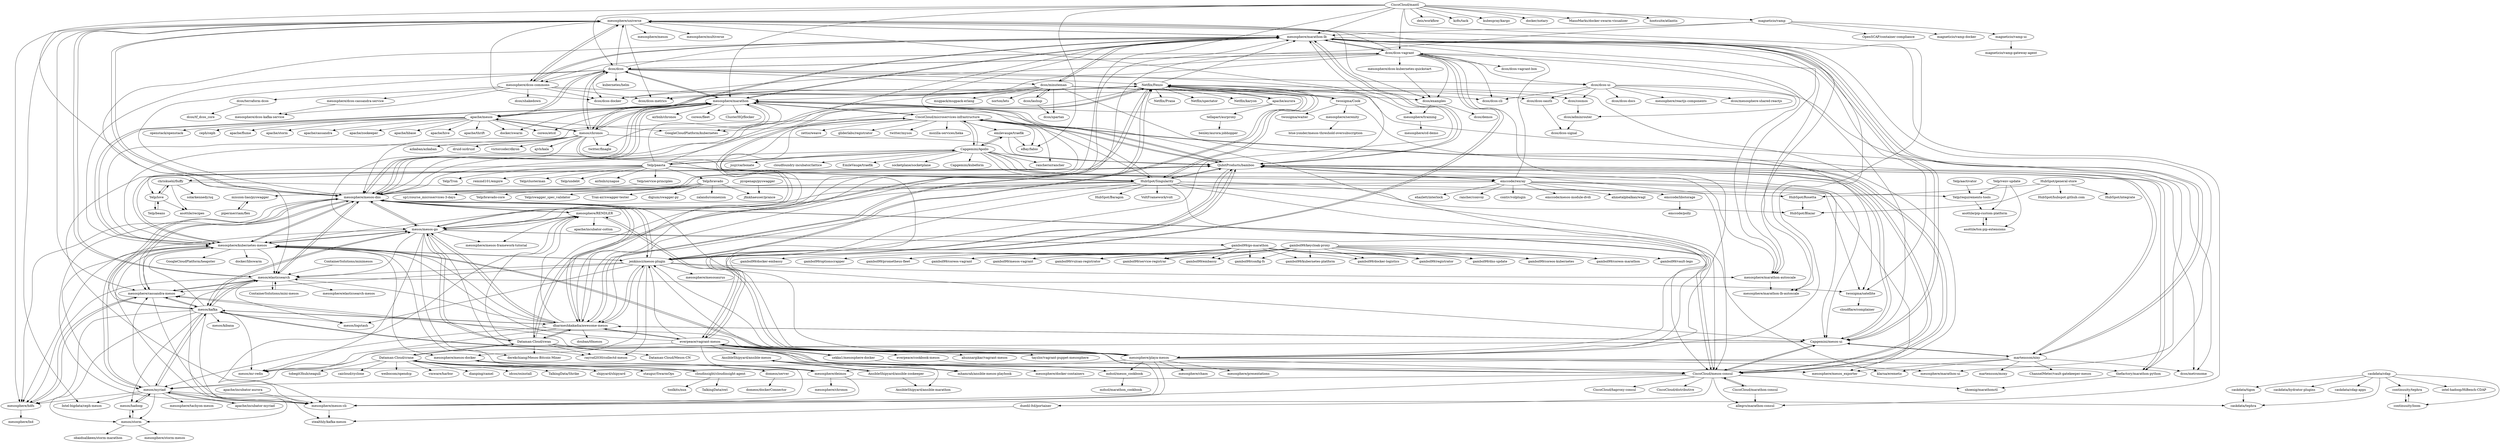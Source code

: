 digraph G {
"dcos/examples" -> "dcos/demos"
"dcos/examples" -> "mesosphere/training"
"dcos/dcos" -> "dcos/dcos-vagrant"
"dcos/dcos" -> "mesosphere/marathon"
"dcos/dcos" -> "apache/mesos"
"dcos/dcos" -> "mesosphere/marathon-lb"
"dcos/dcos" -> "mesosphere/universe"
"dcos/dcos" -> "dcos/dcos-ui"
"dcos/dcos" -> "mesosphere/mesos-dns"
"dcos/dcos" -> "dcos/minuteman"
"dcos/dcos" -> "mesos/chronos"
"dcos/dcos" -> "mesosphere/dcos-commons"
"dcos/dcos" -> "mesosphere/kubernetes-mesos"
"dcos/dcos" -> "dcos/dcos-docker"
"dcos/dcos" -> "kubernetes/helm" ["e"=1]
"dcos/dcos" -> "QubitProducts/bamboo"
"dcos/dcos" -> "Netflix/Fenzo"
"mesosphere/dcos-commons" -> "dcos/dcos-metrics"
"mesosphere/dcos-commons" -> "mesosphere/dcos-kafka-service"
"mesosphere/dcos-commons" -> "mesosphere/universe"
"mesosphere/dcos-commons" -> "mesosphere/dcos-cassandra-service"
"mesosphere/dcos-commons" -> "dcos/terraform-dcos"
"mesosphere/dcos-commons" -> "dcos/dcos-docker"
"mesosphere/dcos-commons" -> "dcos/shakedown"
"mesosphere/dcos-commons" -> "dcos/examples"
"mesosphere/dcos-commons" -> "mesosphere/marathon-lb"
"apache/incubator-aurora" -> "mesosphere/mesos-cli"
"mesosphere/marathon" -> "apache/mesos"
"mesosphere/marathon" -> "mesos/chronos"
"mesosphere/marathon" -> "dcos/dcos"
"mesosphere/marathon" -> "mesosphere/mesos-dns"
"mesosphere/marathon" -> "mesosphere/kubernetes-mesos"
"mesosphere/marathon" -> "QubitProducts/bamboo"
"mesosphere/marathon" -> "mesosphere/marathon-lb"
"mesosphere/marathon" -> "GoogleCloudPlatform/kubernetes" ["e"=1]
"mesosphere/marathon" -> "airbnb/chronos" ["e"=1]
"mesosphere/marathon" -> "coreos/fleet" ["e"=1]
"mesosphere/marathon" -> "docker/swarm" ["e"=1]
"mesosphere/marathon" -> "coreos/etcd" ["e"=1]
"mesosphere/marathon" -> "ClusterHQ/flocker" ["e"=1]
"mesosphere/marathon" -> "twitter/finagle" ["e"=1]
"mesosphere/marathon" -> "CiscoCloud/microservices-infrastructure"
"gambol99/go-marathon" -> "gambol99/coreos-vagrant"
"gambol99/go-marathon" -> "gambol99/mesos-vagrant"
"gambol99/go-marathon" -> "gambol99/config-fs"
"gambol99/go-marathon" -> "gambol99/embassy"
"gambol99/go-marathon" -> "gambol99/service-registrar"
"gambol99/go-marathon" -> "gambol99/vulcan-registrator"
"gambol99/go-marathon" -> "gambol99/kubernetes-platform"
"gambol99/go-marathon" -> "gambol99/docker-embassy"
"gambol99/go-marathon" -> "gambol99/docker-logistics"
"gambol99/go-marathon" -> "gambol99/optionscrapper"
"gambol99/go-marathon" -> "gambol99/registrator"
"gambol99/go-marathon" -> "gambol99/dns-update"
"gambol99/go-marathon" -> "gambol99/coreos-kubernetes"
"gambol99/go-marathon" -> "gambol99/coreos-marathon"
"gambol99/go-marathon" -> "gambol99/prometheus-fleet"
"AnsibleShipyard/ansible-zookeeper" -> "AnsibleShipyard/ansible-mesos"
"AnsibleShipyard/ansible-zookeeper" -> "AnsibleShipyard/ansible-marathon"
"apache/mesos" -> "mesosphere/marathon"
"apache/mesos" -> "dcos/dcos"
"apache/mesos" -> "apache/storm" ["e"=1]
"apache/mesos" -> "apache/cassandra" ["e"=1]
"apache/mesos" -> "mesos/chronos"
"apache/mesos" -> "coreos/etcd" ["e"=1]
"apache/mesos" -> "apache/zookeeper" ["e"=1]
"apache/mesos" -> "apache/hbase" ["e"=1]
"apache/mesos" -> "GoogleCloudPlatform/kubernetes" ["e"=1]
"apache/mesos" -> "apache/hive" ["e"=1]
"apache/mesos" -> "apache/thrift" ["e"=1]
"apache/mesos" -> "openstack/openstack" ["e"=1]
"apache/mesos" -> "docker/swarm" ["e"=1]
"apache/mesos" -> "ceph/ceph" ["e"=1]
"apache/mesos" -> "apache/flume" ["e"=1]
"apache/aurora" -> "tellapart/aurproxy"
"apache/aurora" -> "Netflix/Fenzo"
"apache/aurora" -> "mesos/mesos-go"
"Netflix/Fenzo" -> "HubSpot/Singularity"
"Netflix/Fenzo" -> "mesos/mesos-go"
"Netflix/Fenzo" -> "jenkinsci/mesos-plugin"
"Netflix/Fenzo" -> "dharmeshkakadia/awesome-mesos"
"Netflix/Fenzo" -> "Netflix/Prana" ["e"=1]
"Netflix/Fenzo" -> "CiscoCloud/mesos-consul"
"Netflix/Fenzo" -> "apache/aurora"
"Netflix/Fenzo" -> "mesosphere/marathon-lb"
"Netflix/Fenzo" -> "twosigma/Cook"
"Netflix/Fenzo" -> "Netflix/spectator" ["e"=1]
"Netflix/Fenzo" -> "mesosphere/mesos-dns"
"Netflix/Fenzo" -> "mesos/chronos"
"Netflix/Fenzo" -> "Dataman-Cloud/swan"
"Netflix/Fenzo" -> "mesosphere/marathon"
"Netflix/Fenzo" -> "Netflix/karyon" ["e"=1]
"HubSpot/general-store" -> "HubSpot/hubspot.github.com"
"HubSpot/general-store" -> "HubSpot/Blazar"
"HubSpot/general-store" -> "HubSpot/integrate"
"HubSpot/general-store" -> "HubSpot/Rosetta"
"mesos/myriad" -> "apache/incubator-myriad"
"mesos/myriad" -> "mesos/hadoop"
"mesos/myriad" -> "caskdata/tephra"
"mesos/myriad" -> "mesosphere/kubernetes-mesos"
"mesos/myriad" -> "mesosphere/tachyon-mesos"
"mesos/myriad" -> "mesosphere/cassandra-mesos"
"mesos/myriad" -> "mesosphere/mesos-cli"
"mesos/myriad" -> "mesos/kafka"
"mesos/myriad" -> "mesos/storm"
"mesos/myriad" -> "mesosphere/hdfs"
"mesos/myriad" -> "Intel-bigdata/ceph-mesos"
"CiscoCloud/mantl" -> "deis/workflow" ["e"=1]
"CiscoCloud/mantl" -> "dharmeshkakadia/awesome-mesos"
"CiscoCloud/mantl" -> "kz8s/tack" ["e"=1]
"CiscoCloud/mantl" -> "mesosphere/playa-mesos"
"CiscoCloud/mantl" -> "kubespray/kargo" ["e"=1]
"CiscoCloud/mantl" -> "dcos/dcos-vagrant"
"CiscoCloud/mantl" -> "docker/notary" ["e"=1]
"CiscoCloud/mantl" -> "mesosphere/marathon"
"CiscoCloud/mantl" -> "mesosphere/mesos-dns"
"CiscoCloud/mantl" -> "dcos/dcos"
"CiscoCloud/mantl" -> "ManoMarks/docker-swarm-visualizer" ["e"=1]
"CiscoCloud/mantl" -> "mesosphere/marathon-lb"
"CiscoCloud/mantl" -> "eBay/fabio" ["e"=1]
"CiscoCloud/mantl" -> "magneticio/vamp"
"CiscoCloud/mantl" -> "hootsuite/atlantis" ["e"=1]
"dcos/dcos-vagrant" -> "dcos/dcos"
"dcos/dcos-vagrant" -> "dcos/dcos-docker"
"dcos/dcos-vagrant" -> "dcos/dcos-vagrant-box"
"dcos/dcos-vagrant" -> "mesosphere/marathon-lb"
"dcos/dcos-vagrant" -> "everpeace/vagrant-mesos"
"dcos/dcos-vagrant" -> "dcos/dcos-cli"
"dcos/dcos-vagrant" -> "mesosphere/dcos-kubernetes-quickstart"
"dcos/dcos-vagrant" -> "mesosphere/playa-mesos"
"dcos/dcos-vagrant" -> "mesosphere/dcos-commons"
"dcos/dcos-vagrant" -> "dcos/examples"
"dcos/dcos-vagrant" -> "mesosphere/marathon-autoscale"
"dcos/dcos-vagrant" -> "mesosphere/universe"
"dcos/dcos-vagrant" -> "dcos/dcos-metrics"
"dcos/dcos-vagrant" -> "Capgemini/mesos-ui"
"dcos/dcos-vagrant" -> "dcos/dcos-ui"
"Dataman-Cloud/crane" -> "Dataman-Cloud/swan"
"Dataman-Cloud/crane" -> "cloudinsight/cloudinsight-agent"
"Dataman-Cloud/crane" -> "caicloud/cyclone" ["e"=1]
"Dataman-Cloud/crane" -> "weibocom/opendcp" ["e"=1]
"Dataman-Cloud/crane" -> "vmware/harbor" ["e"=1]
"Dataman-Cloud/crane" -> "domeos/server"
"Dataman-Cloud/crane" -> "dianping/camel" ["e"=1]
"Dataman-Cloud/crane" -> "idcos/osinstall" ["e"=1]
"Dataman-Cloud/crane" -> "TalkingData/Shrike" ["e"=1]
"Dataman-Cloud/crane" -> "shipyard/shipyard" ["e"=1]
"Dataman-Cloud/crane" -> "staugur/SwarmOps"
"Dataman-Cloud/crane" -> "tobegit3hub/seagull" ["e"=1]
"mesosphere/serenity" -> "blue-yonder/mesos-threshold-oversubscription"
"dcos/dcos-ui" -> "dcos/dcos-docs"
"dcos/dcos-ui" -> "dcos/dcos-cli"
"dcos/dcos-ui" -> "mesosphere/reactjs-components"
"dcos/dcos-ui" -> "dcos/adminrouter"
"dcos/dcos-ui" -> "dcos/cosmos"
"dcos/dcos-ui" -> "dcos/mesosphere-shared-reactjs"
"dcos/dcos-ui" -> "dcos/dcos-oauth"
"dcos/dcos-ui" -> "mesosphere/marathon-ui"
"mesosphere/universe" -> "mesosphere/dcos-commons"
"mesosphere/universe" -> "dcos/examples"
"mesosphere/universe" -> "mesosphere/mesos-dns"
"mesosphere/universe" -> "mesosphere/marathon-autoscale"
"mesosphere/universe" -> "mesosphere/marathon-lb"
"mesosphere/universe" -> "mesosphere/mesos"
"mesosphere/universe" -> "mesosphere/cassandra-mesos"
"mesosphere/universe" -> "mesos/elasticsearch"
"mesosphere/universe" -> "mesosphere/multiverse"
"mesosphere/universe" -> "mesosphere/hdfs"
"mesosphere/universe" -> "dcos/dcos-metrics"
"mesosphere/universe" -> "mesosphere/marathon-lb-autoscale"
"mesosphere/universe" -> "mesosphere/training"
"mesosphere/universe" -> "dcos/dcos-docker"
"mesosphere/universe" -> "Intel-bigdata/ceph-mesos"
"mesos/chronos" -> "mesosphere/marathon"
"mesos/chronos" -> "apache/mesos"
"mesos/chronos" -> "victorcoder/dkron" ["e"=1]
"mesos/chronos" -> "Netflix/Fenzo"
"mesos/chronos" -> "mesosphere/mesos-dns"
"mesos/chronos" -> "mesosphere/kubernetes-mesos"
"mesos/chronos" -> "ajvb/kala" ["e"=1]
"mesos/chronos" -> "dcos/dcos"
"mesos/chronos" -> "azkaban/azkaban" ["e"=1]
"mesos/chronos" -> "HubSpot/Singularity"
"mesos/chronos" -> "mesos/mesos-go"
"mesos/chronos" -> "druid-io/druid" ["e"=1]
"mesos/chronos" -> "QubitProducts/bamboo"
"mesos/chronos" -> "mesosphere/playa-mesos"
"mesos/chronos" -> "twitter/finagle" ["e"=1]
"Yelp/service-principles" -> "up1/course_microservices-3-days"
"domeos/server" -> "domeos/dockerConnector"
"Yelp/bravado" -> "Yelp/bravado-core"
"Yelp/bravado" -> "mission-liao/pyswagger"
"Yelp/bravado" -> "Yelp/swagger_spec_validator"
"Yelp/bravado" -> "jfinkhaeuser/prance"
"Yelp/bravado" -> "Trax-air/swagger-tester"
"Yelp/bravado" -> "digium/swagger-py"
"Yelp/bravado" -> "zalando/connexion" ["e"=1]
"pyopenapi/pyswagger" -> "jfinkhaeuser/prance"
"cloudinsight/cloudinsight-agent" -> "Dataman-Cloud/crane"
"cloudinsight/cloudinsight-agent" -> "toolkits/nux" ["e"=1]
"cloudinsight/cloudinsight-agent" -> "TalkingData/owl" ["e"=1]
"apache/incubator-myriad" -> "mesos/myriad"
"Yelp/aactivator" -> "Yelp/requirements-tools"
"CiscoCloud/microservices-infrastructure" -> "Capgemini/Apollo"
"CiscoCloud/microservices-infrastructure" -> "CiscoCloud/mesos-consul"
"CiscoCloud/microservices-infrastructure" -> "QubitProducts/bamboo"
"CiscoCloud/microservices-infrastructure" -> "mesosphere/marathon"
"CiscoCloud/microservices-infrastructure" -> "zettio/weave" ["e"=1]
"CiscoCloud/microservices-infrastructure" -> "rancherio/rancher" ["e"=1]
"CiscoCloud/microservices-infrastructure" -> "mesosphere/kubernetes-mesos"
"CiscoCloud/microservices-infrastructure" -> "gliderlabs/registrator" ["e"=1]
"CiscoCloud/microservices-infrastructure" -> "mesosphere/mesos-dns"
"CiscoCloud/microservices-infrastructure" -> "eBay/fabio" ["e"=1]
"CiscoCloud/microservices-infrastructure" -> "twitter/mysos" ["e"=1]
"CiscoCloud/microservices-infrastructure" -> "GoogleCloudPlatform/kubernetes" ["e"=1]
"CiscoCloud/microservices-infrastructure" -> "mozilla-services/heka" ["e"=1]
"CiscoCloud/microservices-infrastructure" -> "HubSpot/Singularity"
"CiscoCloud/microservices-infrastructure" -> "emilevauge/traefik"
"QubitProducts/bamboo" -> "mesosphere/marathon-lb"
"QubitProducts/bamboo" -> "CiscoCloud/mesos-consul"
"QubitProducts/bamboo" -> "mesosphere/mesos-dns"
"QubitProducts/bamboo" -> "mesosphere/kubernetes-mesos"
"QubitProducts/bamboo" -> "mesosphere/marathon"
"QubitProducts/bamboo" -> "mesosphere/mesos-cli"
"QubitProducts/bamboo" -> "martensson/nixy"
"QubitProducts/bamboo" -> "thefactory/marathon-python"
"QubitProducts/bamboo" -> "Capgemini/mesos-ui"
"QubitProducts/bamboo" -> "HubSpot/Singularity"
"QubitProducts/bamboo" -> "emccode/rexray"
"QubitProducts/bamboo" -> "everpeace/vagrant-mesos"
"QubitProducts/bamboo" -> "mesosphere/marathon-autoscale"
"QubitProducts/bamboo" -> "jenkinsci/mesos-plugin"
"QubitProducts/bamboo" -> "CiscoCloud/microservices-infrastructure"
"dcos/lashup" -> "dcos/minuteman"
"dcos/lashup" -> "dcos/spartan"
"dcos/minuteman" -> "dcos/lashup"
"dcos/minuteman" -> "mesosphere/marathon-lb"
"dcos/minuteman" -> "dcos/spartan"
"dcos/minuteman" -> "twosigma/satellite"
"dcos/minuteman" -> "dcos/cosmos"
"dcos/minuteman" -> "dcos/dcos-cli"
"dcos/minuteman" -> "dcos/dcos-docker"
"dcos/minuteman" -> "dcos/dcos-oauth"
"dcos/minuteman" -> "mesosphere/mesos-dns"
"dcos/minuteman" -> "msgpack/msgpack-erlang" ["e"=1]
"dcos/minuteman" -> "dcos/metronome"
"dcos/minuteman" -> "norton/lets" ["e"=1]
"dcos/minuteman" -> "dcos/dcos-metrics"
"twosigma/Cook" -> "twosigma/waiter"
"twosigma/Cook" -> "dcos/metronome"
"twosigma/Cook" -> "mesosphere/serenity"
"twosigma/Cook" -> "Netflix/Fenzo"
"mesosphere/playa-mesos" -> "everpeace/vagrant-mesos"
"mesosphere/playa-mesos" -> "mesosphere/cassandra-mesos"
"mesosphere/playa-mesos" -> "mesosphere/RENDLER"
"mesosphere/playa-mesos" -> "mesosphere/mesos-dns"
"mesosphere/playa-mesos" -> "mesosphere/kubernetes-mesos"
"mesosphere/playa-mesos" -> "mdsol/mesos_cookbook"
"mesosphere/playa-mesos" -> "mesosphere/chaos"
"mesosphere/playa-mesos" -> "thefactory/marathon-python"
"mesosphere/playa-mesos" -> "CiscoCloud/mesos-consul"
"mesosphere/playa-mesos" -> "mesosphere/mesos-cli"
"mesosphere/playa-mesos" -> "mesosphere/deimos"
"mesosphere/playa-mesos" -> "jenkinsci/mesos-plugin"
"mesosphere/playa-mesos" -> "mesosphere/marathon-ui"
"mesosphere/playa-mesos" -> "mesosphere/presentations"
"mesosphere/playa-mesos" -> "mesosphere/marathon"
"thefactory/marathon-python" -> "QubitProducts/bamboo"
"thefactory/marathon-python" -> "shoenig/marathonctl"
"chriskuehl/fluffy" -> "asottile/recipes"
"chriskuehl/fluffy" -> "solarkennedy/uq"
"chriskuehl/fluffy" -> "Yelp/love"
"chriskuehl/fluffy" -> "Yelp/requirements-tools"
"HubSpot/Singularity" -> "Netflix/Fenzo"
"HubSpot/Singularity" -> "HubSpot/Baragon"
"HubSpot/Singularity" -> "QubitProducts/bamboo"
"HubSpot/Singularity" -> "mesosphere/mesos-dns"
"HubSpot/Singularity" -> "mesosphere/kubernetes-mesos"
"HubSpot/Singularity" -> "HubSpot/Rosetta"
"HubSpot/Singularity" -> "CiscoCloud/mesos-consul"
"HubSpot/Singularity" -> "dharmeshkakadia/awesome-mesos"
"HubSpot/Singularity" -> "mesosphere/marathon"
"HubSpot/Singularity" -> "mesos/mesos-go"
"HubSpot/Singularity" -> "HubSpot/Blazar"
"HubSpot/Singularity" -> "jenkinsci/mesos-plugin"
"HubSpot/Singularity" -> "VoltFramework/volt" ["e"=1]
"HubSpot/Singularity" -> "klarna/eremetic"
"HubSpot/Singularity" -> "mesosphere/playa-mesos"
"HubSpot/Rosetta" -> "HubSpot/Blazar"
"caskdata/cdap" -> "caskdata/hydrator-plugins"
"caskdata/cdap" -> "caskdata/cdap-apps"
"caskdata/cdap" -> "caskdata/tephra"
"caskdata/cdap" -> "continuuity/tephra"
"caskdata/cdap" -> "caskdata/tigon"
"caskdata/cdap" -> "continuuity/loom"
"caskdata/cdap" -> "intel-hadoop/HiBench-CDAP"
"Yelp/paasta" -> "Yelp/love"
"Yelp/paasta" -> "Yelp/Tron" ["e"=1]
"Yelp/paasta" -> "remind101/empire" ["e"=1]
"Yelp/paasta" -> "HubSpot/Singularity"
"Yelp/paasta" -> "Yelp/clusterman"
"Yelp/paasta" -> "Capgemini/Apollo"
"Yelp/paasta" -> "mesosphere/marathon"
"Yelp/paasta" -> "Yelp/service-principles"
"Yelp/paasta" -> "Yelp/undebt" ["e"=1]
"Yelp/paasta" -> "chriskuehl/fluffy"
"Yelp/paasta" -> "Capgemini/mesos-ui"
"Yelp/paasta" -> "mesosphere/marathon-lb"
"Yelp/paasta" -> "airbnb/synapse" ["e"=1]
"Yelp/paasta" -> "CiscoCloud/microservices-infrastructure"
"Yelp/paasta" -> "Yelp/bravado"
"mesosphere/marathon-lb" -> "mesosphere/mesos-dns"
"mesosphere/marathon-lb" -> "mesosphere/marathon-autoscale"
"mesosphere/marathon-lb" -> "QubitProducts/bamboo"
"mesosphere/marathon-lb" -> "dcos/minuteman"
"mesosphere/marathon-lb" -> "mesosphere/universe"
"mesosphere/marathon-lb" -> "mesosphere/dcos-commons"
"mesosphere/marathon-lb" -> "mesosphere/marathon"
"mesosphere/marathon-lb" -> "twosigma/satellite"
"mesosphere/marathon-lb" -> "martensson/nixy"
"mesosphere/marathon-lb" -> "allegro/marathon-consul" ["e"=1]
"mesosphere/marathon-lb" -> "Capgemini/mesos-ui"
"mesosphere/marathon-lb" -> "thefactory/marathon-python"
"mesosphere/marathon-lb" -> "dcos/dcos-vagrant"
"mesosphere/marathon-lb" -> "mesos/elasticsearch"
"mesosphere/marathon-lb" -> "mesosphere/marathon-lb-autoscale"
"emilevauge/traefik" -> "Capgemini/Apollo"
"emilevauge/traefik" -> "eBay/fabio" ["e"=1]
"emilevauge/traefik" -> "QubitProducts/bamboo"
"Capgemini/Apollo" -> "CiscoCloud/microservices-infrastructure"
"Capgemini/Apollo" -> "Capgemini/mesos-ui"
"Capgemini/Apollo" -> "CiscoCloud/mesos-consul"
"Capgemini/Apollo" -> "emilevauge/traefik"
"Capgemini/Apollo" -> "QubitProducts/bamboo"
"Capgemini/Apollo" -> "jssjr/carbonate" ["e"=1]
"Capgemini/Apollo" -> "rancherio/rancher" ["e"=1]
"Capgemini/Apollo" -> "cloudfoundry-incubator/lattice" ["e"=1]
"Capgemini/Apollo" -> "Yelp/paasta"
"Capgemini/Apollo" -> "mesosphere/mesos-dns"
"Capgemini/Apollo" -> "EmileVauge/traefik" ["e"=1]
"Capgemini/Apollo" -> "socketplane/socketplane" ["e"=1]
"Capgemini/Apollo" -> "emccode/rexray"
"Capgemini/Apollo" -> "Capgemini/kubeform" ["e"=1]
"Capgemini/Apollo" -> "HubSpot/Singularity"
"mesosphere/training" -> "mesosphere/cd-demo"
"mesos/kafka" -> "mesos/elasticsearch"
"mesos/kafka" -> "mesosphere/hdfs"
"mesos/kafka" -> "mesosphere/cassandra-mesos"
"mesos/kafka" -> "mesos/mesos-go"
"mesos/kafka" -> "CiscoCloud/mesos-consul"
"mesos/kafka" -> "mesosphere/mesos-dns"
"mesos/kafka" -> "mesos/myriad"
"mesos/kafka" -> "mesos/storm"
"mesos/kafka" -> "mesos/logstash"
"mesos/kafka" -> "dharmeshkakadia/awesome-mesos"
"mesos/kafka" -> "mesosphere/kubernetes-mesos"
"mesos/kafka" -> "mesos/hadoop"
"mesos/kafka" -> "mesos/mr-redis"
"mesos/kafka" -> "mesos/kibana"
"mesos/kafka" -> "stealthly/kafka-mesos"
"gambol99/keycloak-proxy" -> "gambol99/kubernetes-platform"
"gambol99/keycloak-proxy" -> "gambol99/coreos-kubernetes"
"gambol99/keycloak-proxy" -> "gambol99/coreos-marathon"
"gambol99/keycloak-proxy" -> "gambol99/prometheus-fleet"
"gambol99/keycloak-proxy" -> "gambol99/mesos-vagrant"
"gambol99/keycloak-proxy" -> "gambol99/docker-logistics"
"gambol99/keycloak-proxy" -> "gambol99/registrator"
"gambol99/keycloak-proxy" -> "gambol99/dns-update"
"gambol99/keycloak-proxy" -> "gambol99/service-registrar"
"gambol99/keycloak-proxy" -> "gambol99/vulcan-registrator"
"gambol99/keycloak-proxy" -> "gambol99/coreos-vagrant"
"gambol99/keycloak-proxy" -> "gambol99/vault-lego"
"gambol99/keycloak-proxy" -> "gambol99/config-fs"
"gambol99/keycloak-proxy" -> "gambol99/embassy"
"Capgemini/mesos-ui" -> "martensson/nixy"
"Capgemini/mesos-ui" -> "CiscoCloud/mesos-consul"
"Capgemini/mesos-ui" -> "mesos/mr-redis"
"Capgemini/mesos-ui" -> "QubitProducts/bamboo"
"Capgemini/mesos-ui" -> "dharmeshkakadia/awesome-mesos"
"Capgemini/mesos-ui" -> "mesosphere/marathon-lb"
"mesosphere/dcos-cassandra-service" -> "mesosphere/dcos-kafka-service"
"mesosphere/dcos-kubernetes-quickstart" -> "dcos/examples"
"jenkinsci/mesos-plugin" -> "mesosphere/kubernetes-mesos"
"jenkinsci/mesos-plugin" -> "mesosphere/mesos-dns"
"jenkinsci/mesos-plugin" -> "mesos/elasticsearch"
"jenkinsci/mesos-plugin" -> "Netflix/Fenzo"
"jenkinsci/mesos-plugin" -> "dharmeshkakadia/awesome-mesos"
"jenkinsci/mesos-plugin" -> "Capgemini/mesos-ui"
"jenkinsci/mesos-plugin" -> "mesosphere/mesos-docker"
"jenkinsci/mesos-plugin" -> "mesosphere/mesos-cli"
"jenkinsci/mesos-plugin" -> "mesosphere/mesosaurus"
"jenkinsci/mesos-plugin" -> "mesosphere/cassandra-mesos"
"jenkinsci/mesos-plugin" -> "mesos/logstash"
"jenkinsci/mesos-plugin" -> "mesosphere/marathon-autoscale"
"jenkinsci/mesos-plugin" -> "mesosphere/marathon-lb"
"jenkinsci/mesos-plugin" -> "QubitProducts/bamboo"
"jenkinsci/mesos-plugin" -> "rayrod2030/collectd-mesos"
"mesos/mesos-go" -> "mesosphere/mesos-dns"
"mesos/mesos-go" -> "mesosphere/RENDLER"
"mesos/mesos-go" -> "Dataman-Cloud/swan"
"mesos/mesos-go" -> "mesos/kafka"
"mesos/mesos-go" -> "dharmeshkakadia/awesome-mesos"
"mesos/mesos-go" -> "mesosphere/mesos-framework-tutorial"
"mesos/mesos-go" -> "gambol99/go-marathon"
"mesos/mesos-go" -> "mesosphere/kubernetes-mesos"
"mesos/mesos-go" -> "mesos/elasticsearch"
"mesos/mesos-go" -> "Netflix/Fenzo"
"mesos/mesos-go" -> "CiscoCloud/mesos-consul"
"mesos/mesos-go" -> "derekchiang/Mesos-Bitcoin-Miner"
"mesos/mesos-go" -> "mesos/mr-redis"
"mesos/mesos-go" -> "mesos/myriad"
"mesos/mesos-go" -> "rayrod2030/collectd-mesos"
"mesosphere/RENDLER" -> "mesos/mesos-go"
"mesosphere/RENDLER" -> "mesosphere/mesos-framework-tutorial"
"mesosphere/RENDLER" -> "mesosphere/mesos-cli"
"mesosphere/RENDLER" -> "mesosphere/playa-mesos"
"mesosphere/RENDLER" -> "mesosphere/mesos-dns"
"mesosphere/RENDLER" -> "apache/incubator-cotton" ["e"=1]
"mesosphere/kubernetes-mesos" -> "mesosphere/mesos-dns"
"mesosphere/kubernetes-mesos" -> "mesosphere/deimos"
"mesosphere/kubernetes-mesos" -> "mesosphere/mesos-cli"
"mesosphere/kubernetes-mesos" -> "mesos/myriad"
"mesosphere/kubernetes-mesos" -> "mesosphere/marathon"
"mesosphere/kubernetes-mesos" -> "jenkinsci/mesos-plugin"
"mesosphere/kubernetes-mesos" -> "QubitProducts/bamboo"
"mesosphere/kubernetes-mesos" -> "mesos/mesos-go"
"mesosphere/kubernetes-mesos" -> "mesosphere/cassandra-mesos"
"mesosphere/kubernetes-mesos" -> "mesos/elasticsearch"
"mesosphere/kubernetes-mesos" -> "mesosphere/hdfs"
"mesosphere/kubernetes-mesos" -> "mesosphere/mesos-docker"
"mesosphere/kubernetes-mesos" -> "GoogleCloudPlatform/heapster" ["e"=1]
"mesosphere/kubernetes-mesos" -> "docker/libswarm" ["e"=1]
"mesosphere/kubernetes-mesos" -> "mesosphere/playa-mesos"
"mesosphere/mesos-dns" -> "mesosphere/marathon-lb"
"mesosphere/mesos-dns" -> "mesosphere/kubernetes-mesos"
"mesosphere/mesos-dns" -> "mesosphere/cassandra-mesos"
"mesosphere/mesos-dns" -> "mesos/mesos-go"
"mesosphere/mesos-dns" -> "mesosphere/mesos-cli"
"mesosphere/mesos-dns" -> "mesosphere/universe"
"mesosphere/mesos-dns" -> "mesosphere/marathon"
"mesosphere/mesos-dns" -> "CiscoCloud/mesos-consul"
"mesosphere/mesos-dns" -> "QubitProducts/bamboo"
"mesosphere/mesos-dns" -> "dharmeshkakadia/awesome-mesos"
"mesosphere/mesos-dns" -> "mesos/kafka"
"mesosphere/mesos-dns" -> "mesosphere/hdfs"
"mesosphere/mesos-dns" -> "mesos/elasticsearch"
"mesosphere/mesos-dns" -> "jenkinsci/mesos-plugin"
"mesosphere/mesos-dns" -> "mesosphere/RENDLER"
"everpeace/vagrant-mesos" -> "mesosphere/playa-mesos"
"everpeace/vagrant-mesos" -> "everpeace/cookbook-mesos"
"everpeace/vagrant-mesos" -> "mesos/myriad"
"everpeace/vagrant-mesos" -> "sekka1/mesosphere-docker"
"everpeace/vagrant-mesos" -> "ahunnargikar/vagrant-mesos"
"everpeace/vagrant-mesos" -> "dcos/dcos-vagrant"
"everpeace/vagrant-mesos" -> "mesosphere/kubernetes-mesos"
"everpeace/vagrant-mesos" -> "mhamrah/ansible-mesos-playbook"
"everpeace/vagrant-mesos" -> "QubitProducts/bamboo"
"everpeace/vagrant-mesos" -> "jenkinsci/mesos-plugin"
"everpeace/vagrant-mesos" -> "AnsibleShipyard/ansible-mesos"
"everpeace/vagrant-mesos" -> "CiscoCloud/mesos-consul"
"everpeace/vagrant-mesos" -> "dharmeshkakadia/awesome-mesos"
"everpeace/vagrant-mesos" -> "mesosphere/deimos"
"everpeace/vagrant-mesos" -> "tayzlor/vagrant-puppet-mesosphere"
"dharmeshkakadia/awesome-mesos" -> "Dataman-Cloud/swan"
"dharmeshkakadia/awesome-mesos" -> "mesosphere/mesos-dns"
"dharmeshkakadia/awesome-mesos" -> "mesos/mesos-go"
"dharmeshkakadia/awesome-mesos" -> "Capgemini/mesos-ui"
"dharmeshkakadia/awesome-mesos" -> "jenkinsci/mesos-plugin"
"dharmeshkakadia/awesome-mesos" -> "mesos/kafka"
"dharmeshkakadia/awesome-mesos" -> "mesosphere/RENDLER"
"dharmeshkakadia/awesome-mesos" -> "Netflix/Fenzo"
"dharmeshkakadia/awesome-mesos" -> "mesos/mr-redis"
"dharmeshkakadia/awesome-mesos" -> "mesosphere/kubernetes-mesos"
"dharmeshkakadia/awesome-mesos" -> "mesos/myriad"
"dharmeshkakadia/awesome-mesos" -> "mesos/elasticsearch"
"dharmeshkakadia/awesome-mesos" -> "douban/tfmesos"
"dharmeshkakadia/awesome-mesos" -> "mesosphere/marathon-lb"
"dharmeshkakadia/awesome-mesos" -> "everpeace/vagrant-mesos"
"mission-liao/pyswagger" -> "pipermerriam/flex"
"mesos/storm" -> "mesos/hadoop"
"mesos/storm" -> "obaidsalikeen/storm-marathon"
"mesos/storm" -> "mesosphere/storm-mesos"
"mesosphere/mesos-cli" -> "stealthly/kafka-mesos"
"mdsol/mesos_cookbook" -> "mdsol/marathon_cookbook"
"magneticio/vamp" -> "magneticio/vamp-docker"
"magneticio/vamp" -> "mesosphere/marathon-lb"
"magneticio/vamp" -> "dharmeshkakadia/awesome-mesos"
"magneticio/vamp" -> "magneticio/vamp-ui"
"magneticio/vamp" -> "OpenSCAP/container-compliance" ["e"=1]
"duedil-ltd/portainer" -> "stealthly/kafka-mesos"
"dcos/cosmos" -> "dcos/adminrouter"
"Yelp/beans" -> "Yelp/love"
"mesosphere/deimos" -> "mesosphere/mesos-docker"
"mesosphere/deimos" -> "mesosphere/chronos"
"mesosphere/deimos" -> "mesosphere/mesos-cli"
"mesosphere/hdfs" -> "mesosphere/cassandra-mesos"
"mesosphere/hdfs" -> "mesosphere/lxd"
"pipermerriam/flex" -> "mission-liao/pyswagger"
"dcos/terraform-dcos" -> "dcos/tf_dcos_core"
"magneticio/vamp-ui" -> "magneticio/vamp-gateway-agent"
"CiscoCloud/marathon-consul" -> "CiscoCloud/mesos-consul"
"CiscoCloud/marathon-consul" -> "allegro/marathon-consul" ["e"=1]
"CiscoCloud/mesos-consul" -> "CiscoCloud/marathon-consul"
"CiscoCloud/mesos-consul" -> "QubitProducts/bamboo"
"CiscoCloud/mesos-consul" -> "mesos/kafka"
"CiscoCloud/mesos-consul" -> "mesosphere/mesos-dns"
"CiscoCloud/mesos-consul" -> "allegro/marathon-consul" ["e"=1]
"CiscoCloud/mesos-consul" -> "CiscoCloud/haproxy-consul"
"CiscoCloud/mesos-consul" -> "Capgemini/mesos-ui"
"CiscoCloud/mesos-consul" -> "mesosphere/cassandra-mesos"
"CiscoCloud/mesos-consul" -> "duedil-ltd/portainer"
"CiscoCloud/mesos-consul" -> "shoenig/marathonctl"
"CiscoCloud/mesos-consul" -> "mesosphere/mesos-cli"
"CiscoCloud/mesos-consul" -> "CiscoCloud/microservices-infrastructure"
"CiscoCloud/mesos-consul" -> "mesos/myriad"
"CiscoCloud/mesos-consul" -> "CiscoCloud/distributive"
"ContainerSolutions/minimesos" -> "mesos/elasticsearch"
"mesosphere/cassandra-mesos" -> "mesos/elasticsearch"
"mesosphere/cassandra-mesos" -> "mesosphere/mesos-dns"
"mesosphere/cassandra-mesos" -> "mesosphere/mesos-cli"
"mesosphere/cassandra-mesos" -> "mesosphere/hdfs"
"mesosphere/cassandra-mesos" -> "mesos/kafka"
"emccode/rexray" -> "emccode/libstorage"
"emccode/rexray" -> "emccode/mesos-module-dvdi"
"emccode/rexray" -> "QubitProducts/bamboo"
"emccode/rexray" -> "ahmetalpbalkan/wagl" ["e"=1]
"emccode/rexray" -> "mesosphere/mesos-dns"
"emccode/rexray" -> "twosigma/satellite"
"emccode/rexray" -> "ehazlett/interlock" ["e"=1]
"emccode/rexray" -> "rancher/convoy" ["e"=1]
"emccode/rexray" -> "mesosphere/marathon-lb"
"emccode/rexray" -> "mesosphere/mesos_exporter"
"emccode/rexray" -> "contiv/volplugin" ["e"=1]
"mesos/elasticsearch" -> "mesos/logstash"
"mesos/elasticsearch" -> "ContainerSolutions/mini-mesos"
"mesos/elasticsearch" -> "mesos/kafka"
"mesos/elasticsearch" -> "mesosphere/cassandra-mesos"
"mesos/elasticsearch" -> "mesosphere/elasticsearch-mesos"
"mesos/elasticsearch" -> "mesos/storm"
"mesos/elasticsearch" -> "mesosphere/hdfs"
"mesos/elasticsearch" -> "mesosphere/mesos-dns"
"mesos/elasticsearch" -> "mesosphere/universe"
"mesos/elasticsearch" -> "twosigma/satellite"
"Dataman-Cloud/swan" -> "Dataman-Cloud/crane"
"Dataman-Cloud/swan" -> "mesos/mesos-go"
"Dataman-Cloud/swan" -> "dharmeshkakadia/awesome-mesos"
"Dataman-Cloud/swan" -> "derekchiang/Mesos-Bitcoin-Miner"
"Dataman-Cloud/swan" -> "rayrod2030/collectd-mesos"
"Dataman-Cloud/swan" -> "Dataman-Cloud/Mesos-CN"
"Dataman-Cloud/swan" -> "mesosphere/mesos_exporter"
"Dataman-Cloud/swan" -> "mesosphere/marathon-lb"
"Dataman-Cloud/swan" -> "Netflix/Fenzo"
"Dataman-Cloud/swan" -> "mesosphere/RENDLER"
"tellapart/aurproxy" -> "benley/aurora-jobhopper"
"emccode/libstorage" -> "emccode/polly"
"Yelp/love" -> "Yelp/beans"
"Yelp/love" -> "chriskuehl/fluffy"
"Yelp/love" -> "asottile/recipes"
"sekka1/mesosphere-docker" -> "mesosphere/docker-containers"
"sekka1/mesosphere-docker" -> "everpeace/vagrant-mesos"
"Yelp/venv-update" -> "asottile/tox-pip-extensions"
"Yelp/venv-update" -> "asottile/pip-custom-platform"
"Yelp/venv-update" -> "Yelp/requirements-tools"
"mesos/hadoop" -> "mesos/storm"
"mesos/hadoop" -> "mesos/myriad"
"AnsibleShipyard/ansible-mesos" -> "AnsibleShipyard/ansible-marathon"
"AnsibleShipyard/ansible-mesos" -> "AnsibleShipyard/ansible-zookeeper"
"AnsibleShipyard/ansible-mesos" -> "mhamrah/ansible-mesos-playbook"
"mesosphere/mesos-docker" -> "mesosphere/deimos"
"mesosphere/mesos-docker" -> "mesosphere/mesos-cli"
"twosigma/satellite" -> "cloudflare/complainer"
"martensson/nixy" -> "mesosphere/mesos_exporter"
"martensson/nixy" -> "mesos/mr-redis"
"martensson/nixy" -> "dcos/metronome"
"martensson/nixy" -> "Capgemini/mesos-ui"
"martensson/nixy" -> "martensson/moxy"
"martensson/nixy" -> "QubitProducts/bamboo"
"martensson/nixy" -> "mesosphere/marathon-lb"
"martensson/nixy" -> "ChannelMeter/vault-gatekeeper-mesos"
"martensson/nixy" -> "klarna/eremetic"
"mesosphere/marathon-autoscale" -> "mesosphere/marathon-lb-autoscale"
"everpeace/cookbook-mesos" -> "mdsol/mesos_cookbook"
"caskdata/tigon" -> "caskdata/tephra"
"ContainerSolutions/mini-mesos" -> "mesos/elasticsearch"
"dcos/dcos-oauth" -> "dcos/dcos-signal"
"Yelp/requirements-tools" -> "asottile/pip-custom-platform"
"asottile/pip-custom-platform" -> "asottile/tox-pip-extensions"
"continuuity/loom" -> "continuuity/tephra"
"continuuity/tephra" -> "continuuity/loom"
"dcos/adminrouter" -> "dcos/dcos-signal"
"asottile/tox-pip-extensions" -> "asottile/pip-custom-platform"
"dcos/examples" ["l"="-12.339,-6.112"]
"dcos/demos" ["l"="-12.396,-6.134"]
"mesosphere/training" ["l"="-12.355,-6.135"]
"dcos/dcos" ["l"="-12.234,-6.045"]
"dcos/dcos-vagrant" ["l"="-12.266,-6.072"]
"mesosphere/marathon" ["l"="-12.181,-6.087"]
"apache/mesos" ["l"="-12.17,-5.985"]
"mesosphere/marathon-lb" ["l"="-12.246,-6.108"]
"mesosphere/universe" ["l"="-12.282,-6.114"]
"dcos/dcos-ui" ["l"="-12.298,-5.985"]
"mesosphere/mesos-dns" ["l"="-12.224,-6.111"]
"dcos/minuteman" ["l"="-12.309,-6.056"]
"mesos/chronos" ["l"="-12.19,-6.038"]
"mesosphere/dcos-commons" ["l"="-12.313,-6.098"]
"mesosphere/kubernetes-mesos" ["l"="-12.191,-6.11"]
"dcos/dcos-docker" ["l"="-12.292,-6.071"]
"kubernetes/helm" ["l"="-10.992,0.157"]
"QubitProducts/bamboo" ["l"="-12.202,-6.128"]
"Netflix/Fenzo" ["l"="-12.238,-6.071"]
"dcos/dcos-metrics" ["l"="-12.304,-6.083"]
"mesosphere/dcos-kafka-service" ["l"="-12.361,-6.098"]
"mesosphere/dcos-cassandra-service" ["l"="-12.38,-6.088"]
"dcos/terraform-dcos" ["l"="-12.385,-6.111"]
"dcos/shakedown" ["l"="-12.359,-6.115"]
"apache/incubator-aurora" ["l"="-12.075,-6.126"]
"mesosphere/mesos-cli" ["l"="-12.167,-6.11"]
"GoogleCloudPlatform/kubernetes" ["l"="-14.161,-6.523"]
"airbnb/chronos" ["l"="10.413,26.449"]
"coreos/fleet" ["l"="-14.132,-6.524"]
"docker/swarm" ["l"="-14.135,-6.371"]
"coreos/etcd" ["l"="-12.772,1.549"]
"ClusterHQ/flocker" ["l"="-14.175,-6.383"]
"twitter/finagle" ["l"="9.938,24.685"]
"CiscoCloud/microservices-infrastructure" ["l"="-12.165,-6.167"]
"gambol99/go-marathon" ["l"="-12.415,-5.985"]
"gambol99/coreos-vagrant" ["l"="-12.434,-5.966"]
"gambol99/mesos-vagrant" ["l"="-12.436,-5.949"]
"gambol99/config-fs" ["l"="-12.426,-5.953"]
"gambol99/embassy" ["l"="-12.462,-5.983"]
"gambol99/service-registrar" ["l"="-12.434,-5.977"]
"gambol99/vulcan-registrator" ["l"="-12.436,-5.985"]
"gambol99/kubernetes-platform" ["l"="-12.424,-5.962"]
"gambol99/docker-embassy" ["l"="-12.407,-5.963"]
"gambol99/docker-logistics" ["l"="-12.446,-5.989"]
"gambol99/optionscrapper" ["l"="-12.43,-6.001"]
"gambol99/registrator" ["l"="-12.428,-5.97"]
"gambol99/dns-update" ["l"="-12.45,-5.979"]
"gambol99/coreos-kubernetes" ["l"="-12.44,-5.97"]
"gambol99/coreos-marathon" ["l"="-12.442,-5.978"]
"gambol99/prometheus-fleet" ["l"="-12.435,-5.958"]
"AnsibleShipyard/ansible-zookeeper" ["l"="-12.044,-5.969"]
"AnsibleShipyard/ansible-mesos" ["l"="-12.062,-5.995"]
"AnsibleShipyard/ansible-marathon" ["l"="-12.027,-5.978"]
"apache/storm" ["l"="11.251,23.79"]
"apache/cassandra" ["l"="11.156,23.713"]
"apache/zookeeper" ["l"="9.654,21.547"]
"apache/hbase" ["l"="11.262,23.732"]
"apache/hive" ["l"="11.282,23.748"]
"apache/thrift" ["l"="-12.108,22.454"]
"openstack/openstack" ["l"="-10.706,-0.784"]
"ceph/ceph" ["l"="-10.488,-0.475"]
"apache/flume" ["l"="11.283,23.779"]
"apache/aurora" ["l"="-12.28,-6.014"]
"tellapart/aurproxy" ["l"="-12.324,-5.961"]
"mesos/mesos-go" ["l"="-12.24,-6.087"]
"HubSpot/Singularity" ["l"="-12.186,-6.144"]
"jenkinsci/mesos-plugin" ["l"="-12.215,-6.091"]
"dharmeshkakadia/awesome-mesos" ["l"="-12.207,-6.104"]
"Netflix/Prana" ["l"="11.032,22.641"]
"CiscoCloud/mesos-consul" ["l"="-12.171,-6.135"]
"twosigma/Cook" ["l"="-12.341,-6.056"]
"Netflix/spectator" ["l"="11.065,22.669"]
"Dataman-Cloud/swan" ["l"="-12.257,-6.034"]
"Netflix/karyon" ["l"="11.02,22.599"]
"HubSpot/general-store" ["l"="-12.064,-6.231"]
"HubSpot/hubspot.github.com" ["l"="-12.036,-6.252"]
"HubSpot/Blazar" ["l"="-12.108,-6.197"]
"HubSpot/integrate" ["l"="-12.035,-6.232"]
"HubSpot/Rosetta" ["l"="-12.107,-6.215"]
"mesos/myriad" ["l"="-12.209,-6.171"]
"apache/incubator-myriad" ["l"="-12.21,-6.221"]
"mesos/hadoop" ["l"="-12.226,-6.204"]
"caskdata/tephra" ["l"="-12.157,-6.319"]
"mesosphere/tachyon-mesos" ["l"="-12.23,-6.227"]
"mesosphere/cassandra-mesos" ["l"="-12.221,-6.127"]
"mesos/kafka" ["l"="-12.217,-6.151"]
"mesos/storm" ["l"="-12.248,-6.207"]
"mesosphere/hdfs" ["l"="-12.242,-6.139"]
"Intel-bigdata/ceph-mesos" ["l"="-12.276,-6.182"]
"CiscoCloud/mantl" ["l"="-12.201,-6.063"]
"deis/workflow" ["l"="-14.404,-6.646"]
"kz8s/tack" ["l"="-11.095,0.483"]
"mesosphere/playa-mesos" ["l"="-12.171,-6.068"]
"kubespray/kargo" ["l"="-11.332,0.482"]
"docker/notary" ["l"="-14.074,-6.276"]
"ManoMarks/docker-swarm-visualizer" ["l"="-14.1,-6.197"]
"eBay/fabio" ["l"="-12.842,1.908"]
"magneticio/vamp" ["l"="-12.126,-6.096"]
"hootsuite/atlantis" ["l"="-8.77,-1.07"]
"dcos/dcos-vagrant-box" ["l"="-12.294,-6.037"]
"everpeace/vagrant-mesos" ["l"="-12.149,-6.079"]
"dcos/dcos-cli" ["l"="-12.312,-6.021"]
"mesosphere/dcos-kubernetes-quickstart" ["l"="-12.349,-6.082"]
"mesosphere/marathon-autoscale" ["l"="-12.265,-6.099"]
"Capgemini/mesos-ui" ["l"="-12.226,-6.142"]
"Dataman-Cloud/crane" ["l"="-12.26,-5.913"]
"cloudinsight/cloudinsight-agent" ["l"="-12.244,-5.87"]
"caicloud/cyclone" ["l"="-9.232,2.583"]
"weibocom/opendcp" ["l"="-14.074,2.827"]
"vmware/harbor" ["l"="-11.032,0.107"]
"domeos/server" ["l"="-12.274,-5.841"]
"dianping/camel" ["l"="-9.022,1.867"]
"idcos/osinstall" ["l"="-8.994,1.963"]
"TalkingData/Shrike" ["l"="-14.128,0.914"]
"shipyard/shipyard" ["l"="-14.188,-6.427"]
"staugur/SwarmOps" ["l"="-12.281,-5.88"]
"tobegit3hub/seagull" ["l"="-14.23,-6.438"]
"mesosphere/serenity" ["l"="-12.412,-6.056"]
"blue-yonder/mesos-threshold-oversubscription" ["l"="-12.448,-6.058"]
"dcos/dcos-docs" ["l"="-12.306,-5.937"]
"mesosphere/reactjs-components" ["l"="-12.332,-5.929"]
"dcos/adminrouter" ["l"="-12.336,-5.975"]
"dcos/cosmos" ["l"="-12.327,-5.997"]
"dcos/mesosphere-shared-reactjs" ["l"="-12.301,-5.959"]
"dcos/dcos-oauth" ["l"="-12.329,-6.009"]
"mesosphere/marathon-ui" ["l"="-12.23,-5.977"]
"mesosphere/mesos" ["l"="-12.341,-6.151"]
"mesos/elasticsearch" ["l"="-12.257,-6.143"]
"mesosphere/multiverse" ["l"="-12.318,-6.127"]
"mesosphere/marathon-lb-autoscale" ["l"="-12.29,-6.099"]
"victorcoder/dkron" ["l"="-12.8,1.743"]
"ajvb/kala" ["l"="-12.871,1.705"]
"azkaban/azkaban" ["l"="11.375,23.758"]
"druid-io/druid" ["l"="11.522,24.022"]
"Yelp/service-principles" ["l"="-12.183,-6.308"]
"up1/course_microservices-3-days" ["l"="-12.178,-6.344"]
"domeos/dockerConnector" ["l"="-12.28,-5.816"]
"Yelp/bravado" ["l"="-12.048,-6.357"]
"Yelp/bravado-core" ["l"="-12.028,-6.388"]
"mission-liao/pyswagger" ["l"="-12.019,-6.42"]
"Yelp/swagger_spec_validator" ["l"="-12.016,-6.338"]
"jfinkhaeuser/prance" ["l"="-11.987,-6.381"]
"Trax-air/swagger-tester" ["l"="-12.058,-6.393"]
"digium/swagger-py" ["l"="-12.013,-6.364"]
"zalando/connexion" ["l"="22.789,3.731"]
"pyopenapi/pyswagger" ["l"="-11.948,-6.398"]
"toolkits/nux" ["l"="-8.824,2.134"]
"TalkingData/owl" ["l"="-14.118,0.968"]
"Yelp/aactivator" ["l"="-12.261,-6.443"]
"Yelp/requirements-tools" ["l"="-12.272,-6.412"]
"Capgemini/Apollo" ["l"="-12.19,-6.19"]
"zettio/weave" ["l"="-14.112,-6.498"]
"rancherio/rancher" ["l"="-14.099,-6.443"]
"gliderlabs/registrator" ["l"="-14.243,-6.258"]
"twitter/mysos" ["l"="-13.158,3.406"]
"mozilla-services/heka" ["l"="-12.657,1.915"]
"emilevauge/traefik" ["l"="-12.161,-6.204"]
"martensson/nixy" ["l"="-12.273,-6.146"]
"thefactory/marathon-python" ["l"="-12.154,-6.12"]
"emccode/rexray" ["l"="-12.258,-6.172"]
"dcos/lashup" ["l"="-12.351,-6.026"]
"dcos/spartan" ["l"="-12.361,-6.043"]
"twosigma/satellite" ["l"="-12.304,-6.139"]
"msgpack/msgpack-erlang" ["l"="34.394,-26.056"]
"dcos/metronome" ["l"="-12.331,-6.09"]
"norton/lets" ["l"="34.243,-26.089"]
"twosigma/waiter" ["l"="-12.388,-6.039"]
"mesosphere/RENDLER" ["l"="-12.217,-6.07"]
"mdsol/mesos_cookbook" ["l"="-12.094,-6.039"]
"mesosphere/chaos" ["l"="-12.063,-6.079"]
"mesosphere/deimos" ["l"="-12.131,-6.058"]
"mesosphere/presentations" ["l"="-12.137,-6.021"]
"shoenig/marathonctl" ["l"="-12.12,-6.136"]
"chriskuehl/fluffy" ["l"="-12.238,-6.337"]
"asottile/recipes" ["l"="-12.232,-6.354"]
"solarkennedy/uq" ["l"="-12.26,-6.362"]
"Yelp/love" ["l"="-12.215,-6.325"]
"HubSpot/Baragon" ["l"="-12.134,-6.195"]
"VoltFramework/volt" ["l"="-13.862,-6.551"]
"klarna/eremetic" ["l"="-12.236,-6.18"]
"caskdata/cdap" ["l"="-12.145,-6.402"]
"caskdata/hydrator-plugins" ["l"="-12.129,-6.434"]
"caskdata/cdap-apps" ["l"="-12.119,-6.418"]
"continuuity/tephra" ["l"="-12.146,-6.433"]
"caskdata/tigon" ["l"="-12.141,-6.368"]
"continuuity/loom" ["l"="-12.161,-6.433"]
"intel-hadoop/HiBench-CDAP" ["l"="-12.162,-6.414"]
"Yelp/paasta" ["l"="-12.178,-6.24"]
"Yelp/Tron" ["l"="25.505,-0.057"]
"remind101/empire" ["l"="-9.018,-1.067"]
"Yelp/clusterman" ["l"="-12.134,-6.283"]
"Yelp/undebt" ["l"="22.695,3.671"]
"airbnb/synapse" ["l"="-14.271,-6.56"]
"allegro/marathon-consul" ["l"="5.445,22.891"]
"jssjr/carbonate" ["l"="-15.566,-4.805"]
"cloudfoundry-incubator/lattice" ["l"="-9.987,0.999"]
"EmileVauge/traefik" ["l"="-14.572,-6.302"]
"socketplane/socketplane" ["l"="-13.953,-6.342"]
"Capgemini/kubeform" ["l"="-11.315,0.551"]
"mesosphere/cd-demo" ["l"="-12.392,-6.159"]
"mesos/logstash" ["l"="-12.254,-6.126"]
"mesos/mr-redis" ["l"="-12.242,-6.154"]
"mesos/kibana" ["l"="-12.221,-6.19"]
"stealthly/kafka-mesos" ["l"="-12.149,-6.147"]
"gambol99/keycloak-proxy" ["l"="-12.454,-5.961"]
"gambol99/vault-lego" ["l"="-12.476,-5.946"]
"mesosphere/mesos-docker" ["l"="-12.153,-6.056"]
"mesosphere/mesosaurus" ["l"="-12.21,-6.01"]
"rayrod2030/collectd-mesos" ["l"="-12.265,-6.054"]
"mesosphere/mesos-framework-tutorial" ["l"="-12.228,-6.021"]
"derekchiang/Mesos-Bitcoin-Miner" ["l"="-12.253,-6.007"]
"apache/incubator-cotton" ["l"="-13.185,3.459"]
"GoogleCloudPlatform/heapster" ["l"="-14.012,-6.515"]
"docker/libswarm" ["l"="-14.072,-6.54"]
"everpeace/cookbook-mesos" ["l"="-12.098,-6.058"]
"sekka1/mesosphere-docker" ["l"="-12.068,-6.054"]
"ahunnargikar/vagrant-mesos" ["l"="-12.111,-6.029"]
"mhamrah/ansible-mesos-playbook" ["l"="-12.08,-6.017"]
"tayzlor/vagrant-puppet-mesosphere" ["l"="-12.103,-6.076"]
"douban/tfmesos" ["l"="-12.104,-6.119"]
"pipermerriam/flex" ["l"="-12.005,-6.446"]
"obaidsalikeen/storm-marathon" ["l"="-12.261,-6.235"]
"mesosphere/storm-mesos" ["l"="-12.257,-6.248"]
"mdsol/marathon_cookbook" ["l"="-12.056,-6.026"]
"magneticio/vamp-docker" ["l"="-12.09,-6.095"]
"magneticio/vamp-ui" ["l"="-12.071,-6.103"]
"OpenSCAP/container-compliance" ["l"="-14.009,-6.088"]
"duedil-ltd/portainer" ["l"="-12.116,-6.168"]
"Yelp/beans" ["l"="-12.211,-6.354"]
"mesosphere/chronos" ["l"="-12.106,-6.006"]
"mesosphere/lxd" ["l"="-12.274,-6.163"]
"dcos/tf_dcos_core" ["l"="-12.416,-6.114"]
"magneticio/vamp-gateway-agent" ["l"="-12.042,-6.107"]
"CiscoCloud/marathon-consul" ["l"="-12.131,-6.155"]
"CiscoCloud/haproxy-consul" ["l"="-12.09,-6.179"]
"CiscoCloud/distributive" ["l"="-12.084,-6.155"]
"ContainerSolutions/minimesos" ["l"="-12.332,-6.216"]
"emccode/libstorage" ["l"="-12.298,-6.24"]
"emccode/mesos-module-dvdi" ["l"="-12.281,-6.221"]
"ahmetalpbalkan/wagl" ["l"="-14.141,-6.193"]
"ehazlett/interlock" ["l"="-14.119,-6.225"]
"rancher/convoy" ["l"="-14.045,-6.12"]
"mesosphere/mesos_exporter" ["l"="-12.29,-6.127"]
"contiv/volplugin" ["l"="-13.982,-6.14"]
"ContainerSolutions/mini-mesos" ["l"="-12.298,-6.171"]
"mesosphere/elasticsearch-mesos" ["l"="-12.296,-6.197"]
"Dataman-Cloud/Mesos-CN" ["l"="-12.265,-5.971"]
"benley/aurora-jobhopper" ["l"="-12.351,-5.943"]
"emccode/polly" ["l"="-12.32,-6.269"]
"mesosphere/docker-containers" ["l"="-12.009,-6.042"]
"Yelp/venv-update" ["l"="-12.293,-6.449"]
"asottile/tox-pip-extensions" ["l"="-12.313,-6.445"]
"asottile/pip-custom-platform" ["l"="-12.301,-6.43"]
"cloudflare/complainer" ["l"="-12.36,-6.175"]
"martensson/moxy" ["l"="-12.327,-6.171"]
"ChannelMeter/vault-gatekeeper-mesos" ["l"="-12.317,-6.188"]
"dcos/dcos-signal" ["l"="-12.351,-5.987"]
}